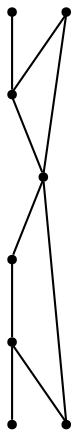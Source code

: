 graph {
  node [shape=point,comment="{\"directed\":false,\"doi\":\"10.1007/978-3-030-04414-5_14\",\"figure\":\"8 (2)\"}"]

  v0 [pos="676.232760792736,1282.334744180242"]
  v1 [pos="652.9539790026946,1320.8871980721033"]
  v2 [pos="701.2367281491304,1240.6629986876574"]
  v3 [pos="684.5674059801313,1357.346823815788"]
  v4 [pos="667.898083811132,1407.3541774421296"]
  v5 [pos="734.5753724871288,1340.6777059403407"]
  v6 [pos="667.898083811132,1173.9865271858687"]
  v7 [pos="617.8901173041345,1223.9938808122101"]

  v0 -- v1 [id="-1",pos="676.232760792736,1282.334744180242 652.9539790026946,1320.8871980721033 652.9539790026946,1320.8871980721033 652.9539790026946,1320.8871980721033"]
  v2 -- v0 [id="-2",pos="701.2367281491304,1240.6629986876574 676.232760792736,1282.334744180242 676.232760792736,1282.334744180242 676.232760792736,1282.334744180242"]
  v3 -- v4 [id="-3",pos="684.5674059801313,1357.346823815788 667.898083811132,1407.3541774421296 667.898083811132,1407.3541774421296 667.898083811132,1407.3541774421296"]
  v3 -- v5 [id="-4",pos="684.5674059801313,1357.346823815788 734.5753724871288,1340.6777059403407 734.5753724871288,1340.6777059403407 734.5753724871288,1340.6777059403407"]
  v6 -- v2 [id="-5",pos="667.898083811132,1173.9865271858687 701.2367281491304,1240.6629986876574 701.2367281491304,1240.6629986876574 701.2367281491304,1240.6629986876574"]
  v1 -- v3 [id="-6",pos="652.9539790026946,1320.8871980721033 684.5674059801313,1357.346823815788 684.5674059801313,1357.346823815788 684.5674059801313,1357.346823815788"]
  v0 -- v5 [id="-7",pos="676.232760792736,1282.334744180242 734.5753724871288,1340.6777059403407 734.5753724871288,1340.6777059403407 734.5753724871288,1340.6777059403407"]
  v7 -- v0 [id="-8",pos="617.8901173041345,1223.9938808122101 676.232760792736,1282.334744180242 676.232760792736,1282.334744180242 676.232760792736,1282.334744180242"]
  v7 -- v2 [id="-9",pos="617.8901173041345,1223.9938808122101 701.2367281491304,1240.6629986876574 701.2367281491304,1240.6629986876574 701.2367281491304,1240.6629986876574"]
}